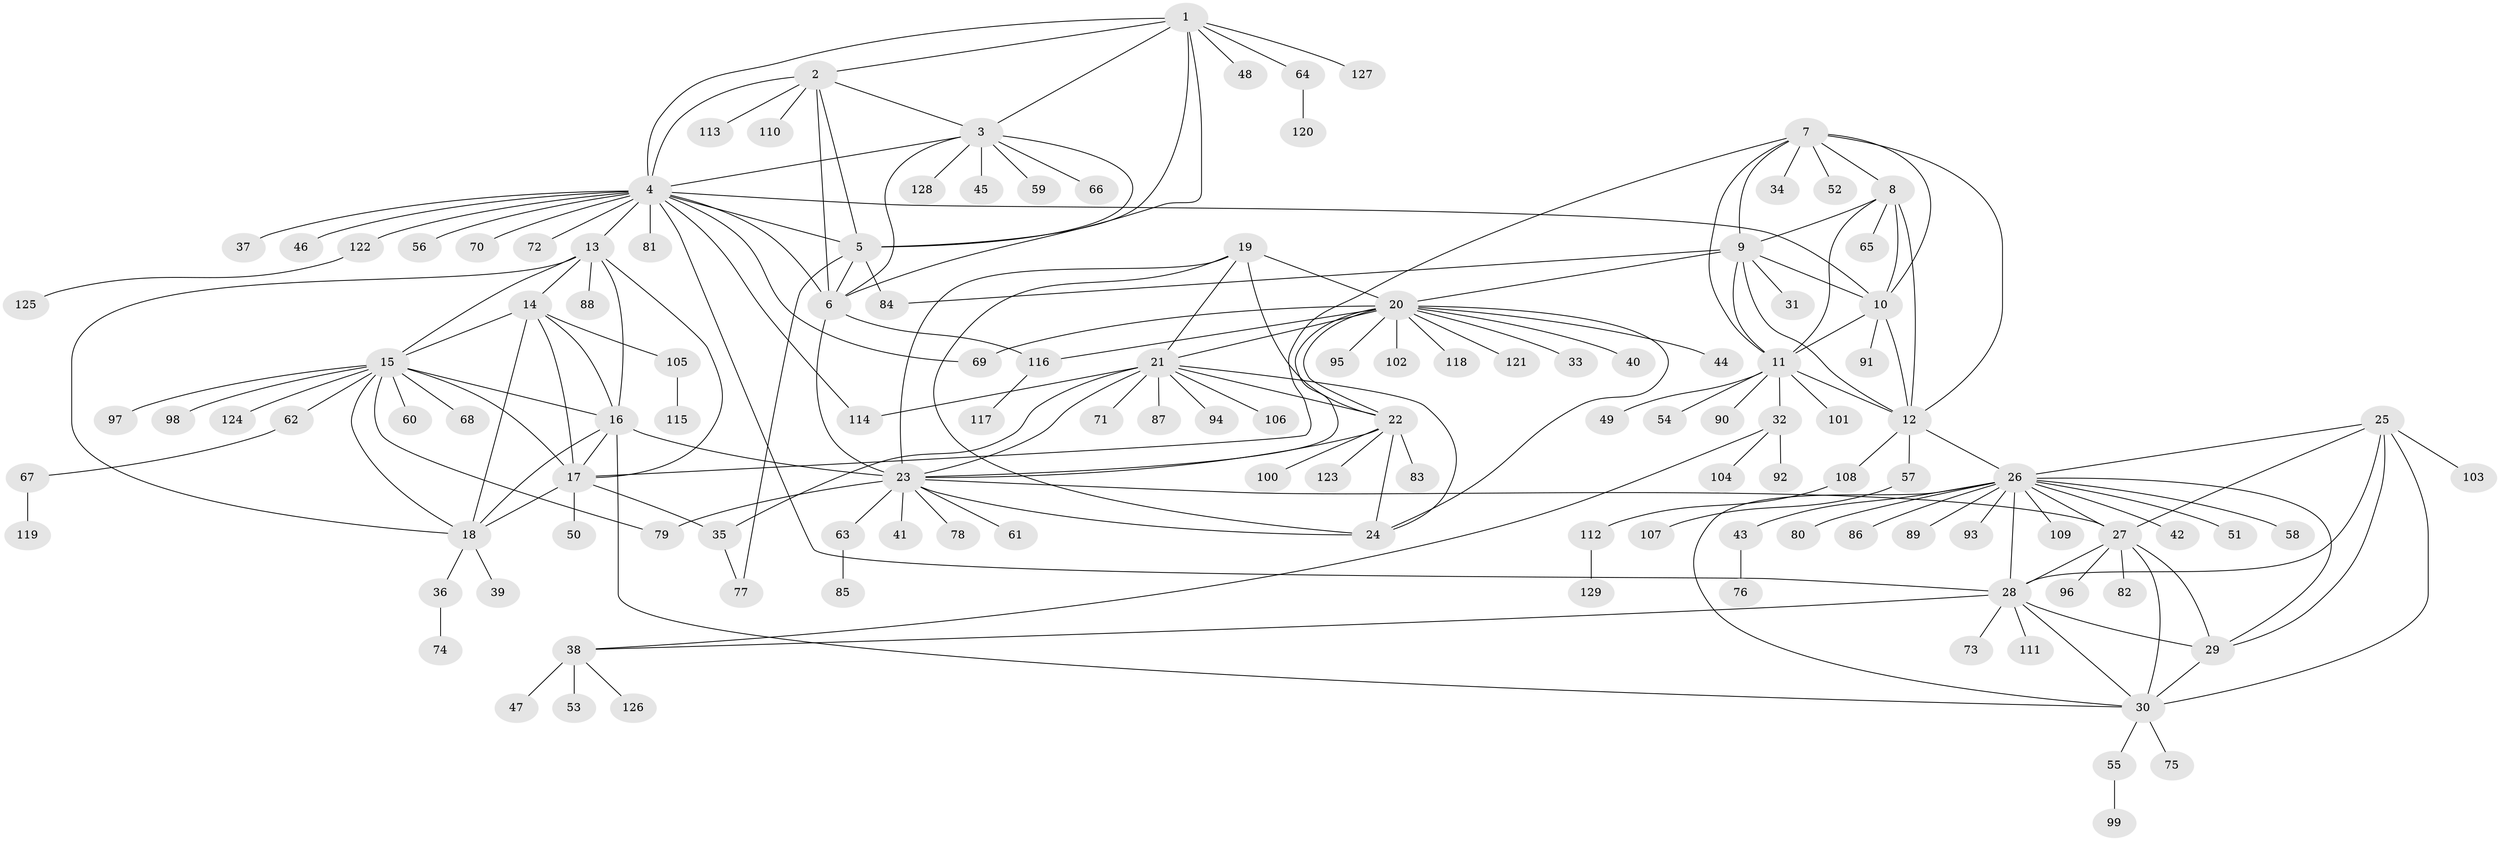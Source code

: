 // Generated by graph-tools (version 1.1) at 2025/26/03/09/25 03:26:42]
// undirected, 129 vertices, 192 edges
graph export_dot {
graph [start="1"]
  node [color=gray90,style=filled];
  1;
  2;
  3;
  4;
  5;
  6;
  7;
  8;
  9;
  10;
  11;
  12;
  13;
  14;
  15;
  16;
  17;
  18;
  19;
  20;
  21;
  22;
  23;
  24;
  25;
  26;
  27;
  28;
  29;
  30;
  31;
  32;
  33;
  34;
  35;
  36;
  37;
  38;
  39;
  40;
  41;
  42;
  43;
  44;
  45;
  46;
  47;
  48;
  49;
  50;
  51;
  52;
  53;
  54;
  55;
  56;
  57;
  58;
  59;
  60;
  61;
  62;
  63;
  64;
  65;
  66;
  67;
  68;
  69;
  70;
  71;
  72;
  73;
  74;
  75;
  76;
  77;
  78;
  79;
  80;
  81;
  82;
  83;
  84;
  85;
  86;
  87;
  88;
  89;
  90;
  91;
  92;
  93;
  94;
  95;
  96;
  97;
  98;
  99;
  100;
  101;
  102;
  103;
  104;
  105;
  106;
  107;
  108;
  109;
  110;
  111;
  112;
  113;
  114;
  115;
  116;
  117;
  118;
  119;
  120;
  121;
  122;
  123;
  124;
  125;
  126;
  127;
  128;
  129;
  1 -- 2;
  1 -- 3;
  1 -- 4;
  1 -- 5;
  1 -- 6;
  1 -- 48;
  1 -- 64;
  1 -- 127;
  2 -- 3;
  2 -- 4;
  2 -- 5;
  2 -- 6;
  2 -- 110;
  2 -- 113;
  3 -- 4;
  3 -- 5;
  3 -- 6;
  3 -- 45;
  3 -- 59;
  3 -- 66;
  3 -- 128;
  4 -- 5;
  4 -- 6;
  4 -- 10;
  4 -- 13;
  4 -- 28;
  4 -- 37;
  4 -- 46;
  4 -- 56;
  4 -- 69;
  4 -- 70;
  4 -- 72;
  4 -- 81;
  4 -- 114;
  4 -- 122;
  5 -- 6;
  5 -- 77;
  5 -- 84;
  6 -- 23;
  6 -- 116;
  7 -- 8;
  7 -- 9;
  7 -- 10;
  7 -- 11;
  7 -- 12;
  7 -- 17;
  7 -- 34;
  7 -- 52;
  8 -- 9;
  8 -- 10;
  8 -- 11;
  8 -- 12;
  8 -- 65;
  9 -- 10;
  9 -- 11;
  9 -- 12;
  9 -- 20;
  9 -- 31;
  9 -- 84;
  10 -- 11;
  10 -- 12;
  10 -- 91;
  11 -- 12;
  11 -- 32;
  11 -- 49;
  11 -- 54;
  11 -- 90;
  11 -- 101;
  12 -- 26;
  12 -- 57;
  12 -- 108;
  13 -- 14;
  13 -- 15;
  13 -- 16;
  13 -- 17;
  13 -- 18;
  13 -- 88;
  14 -- 15;
  14 -- 16;
  14 -- 17;
  14 -- 18;
  14 -- 105;
  15 -- 16;
  15 -- 17;
  15 -- 18;
  15 -- 60;
  15 -- 62;
  15 -- 68;
  15 -- 79;
  15 -- 97;
  15 -- 98;
  15 -- 124;
  16 -- 17;
  16 -- 18;
  16 -- 23;
  16 -- 30;
  17 -- 18;
  17 -- 35;
  17 -- 50;
  18 -- 36;
  18 -- 39;
  19 -- 20;
  19 -- 21;
  19 -- 22;
  19 -- 23;
  19 -- 24;
  20 -- 21;
  20 -- 22;
  20 -- 23;
  20 -- 24;
  20 -- 33;
  20 -- 40;
  20 -- 44;
  20 -- 69;
  20 -- 95;
  20 -- 102;
  20 -- 116;
  20 -- 118;
  20 -- 121;
  21 -- 22;
  21 -- 23;
  21 -- 24;
  21 -- 35;
  21 -- 71;
  21 -- 87;
  21 -- 94;
  21 -- 106;
  21 -- 114;
  22 -- 23;
  22 -- 24;
  22 -- 83;
  22 -- 100;
  22 -- 123;
  23 -- 24;
  23 -- 27;
  23 -- 41;
  23 -- 61;
  23 -- 63;
  23 -- 78;
  23 -- 79;
  25 -- 26;
  25 -- 27;
  25 -- 28;
  25 -- 29;
  25 -- 30;
  25 -- 103;
  26 -- 27;
  26 -- 28;
  26 -- 29;
  26 -- 30;
  26 -- 42;
  26 -- 43;
  26 -- 51;
  26 -- 58;
  26 -- 80;
  26 -- 86;
  26 -- 89;
  26 -- 93;
  26 -- 109;
  27 -- 28;
  27 -- 29;
  27 -- 30;
  27 -- 82;
  27 -- 96;
  28 -- 29;
  28 -- 30;
  28 -- 38;
  28 -- 73;
  28 -- 111;
  29 -- 30;
  30 -- 55;
  30 -- 75;
  32 -- 38;
  32 -- 92;
  32 -- 104;
  35 -- 77;
  36 -- 74;
  38 -- 47;
  38 -- 53;
  38 -- 126;
  43 -- 76;
  55 -- 99;
  57 -- 107;
  62 -- 67;
  63 -- 85;
  64 -- 120;
  67 -- 119;
  105 -- 115;
  108 -- 112;
  112 -- 129;
  116 -- 117;
  122 -- 125;
}
